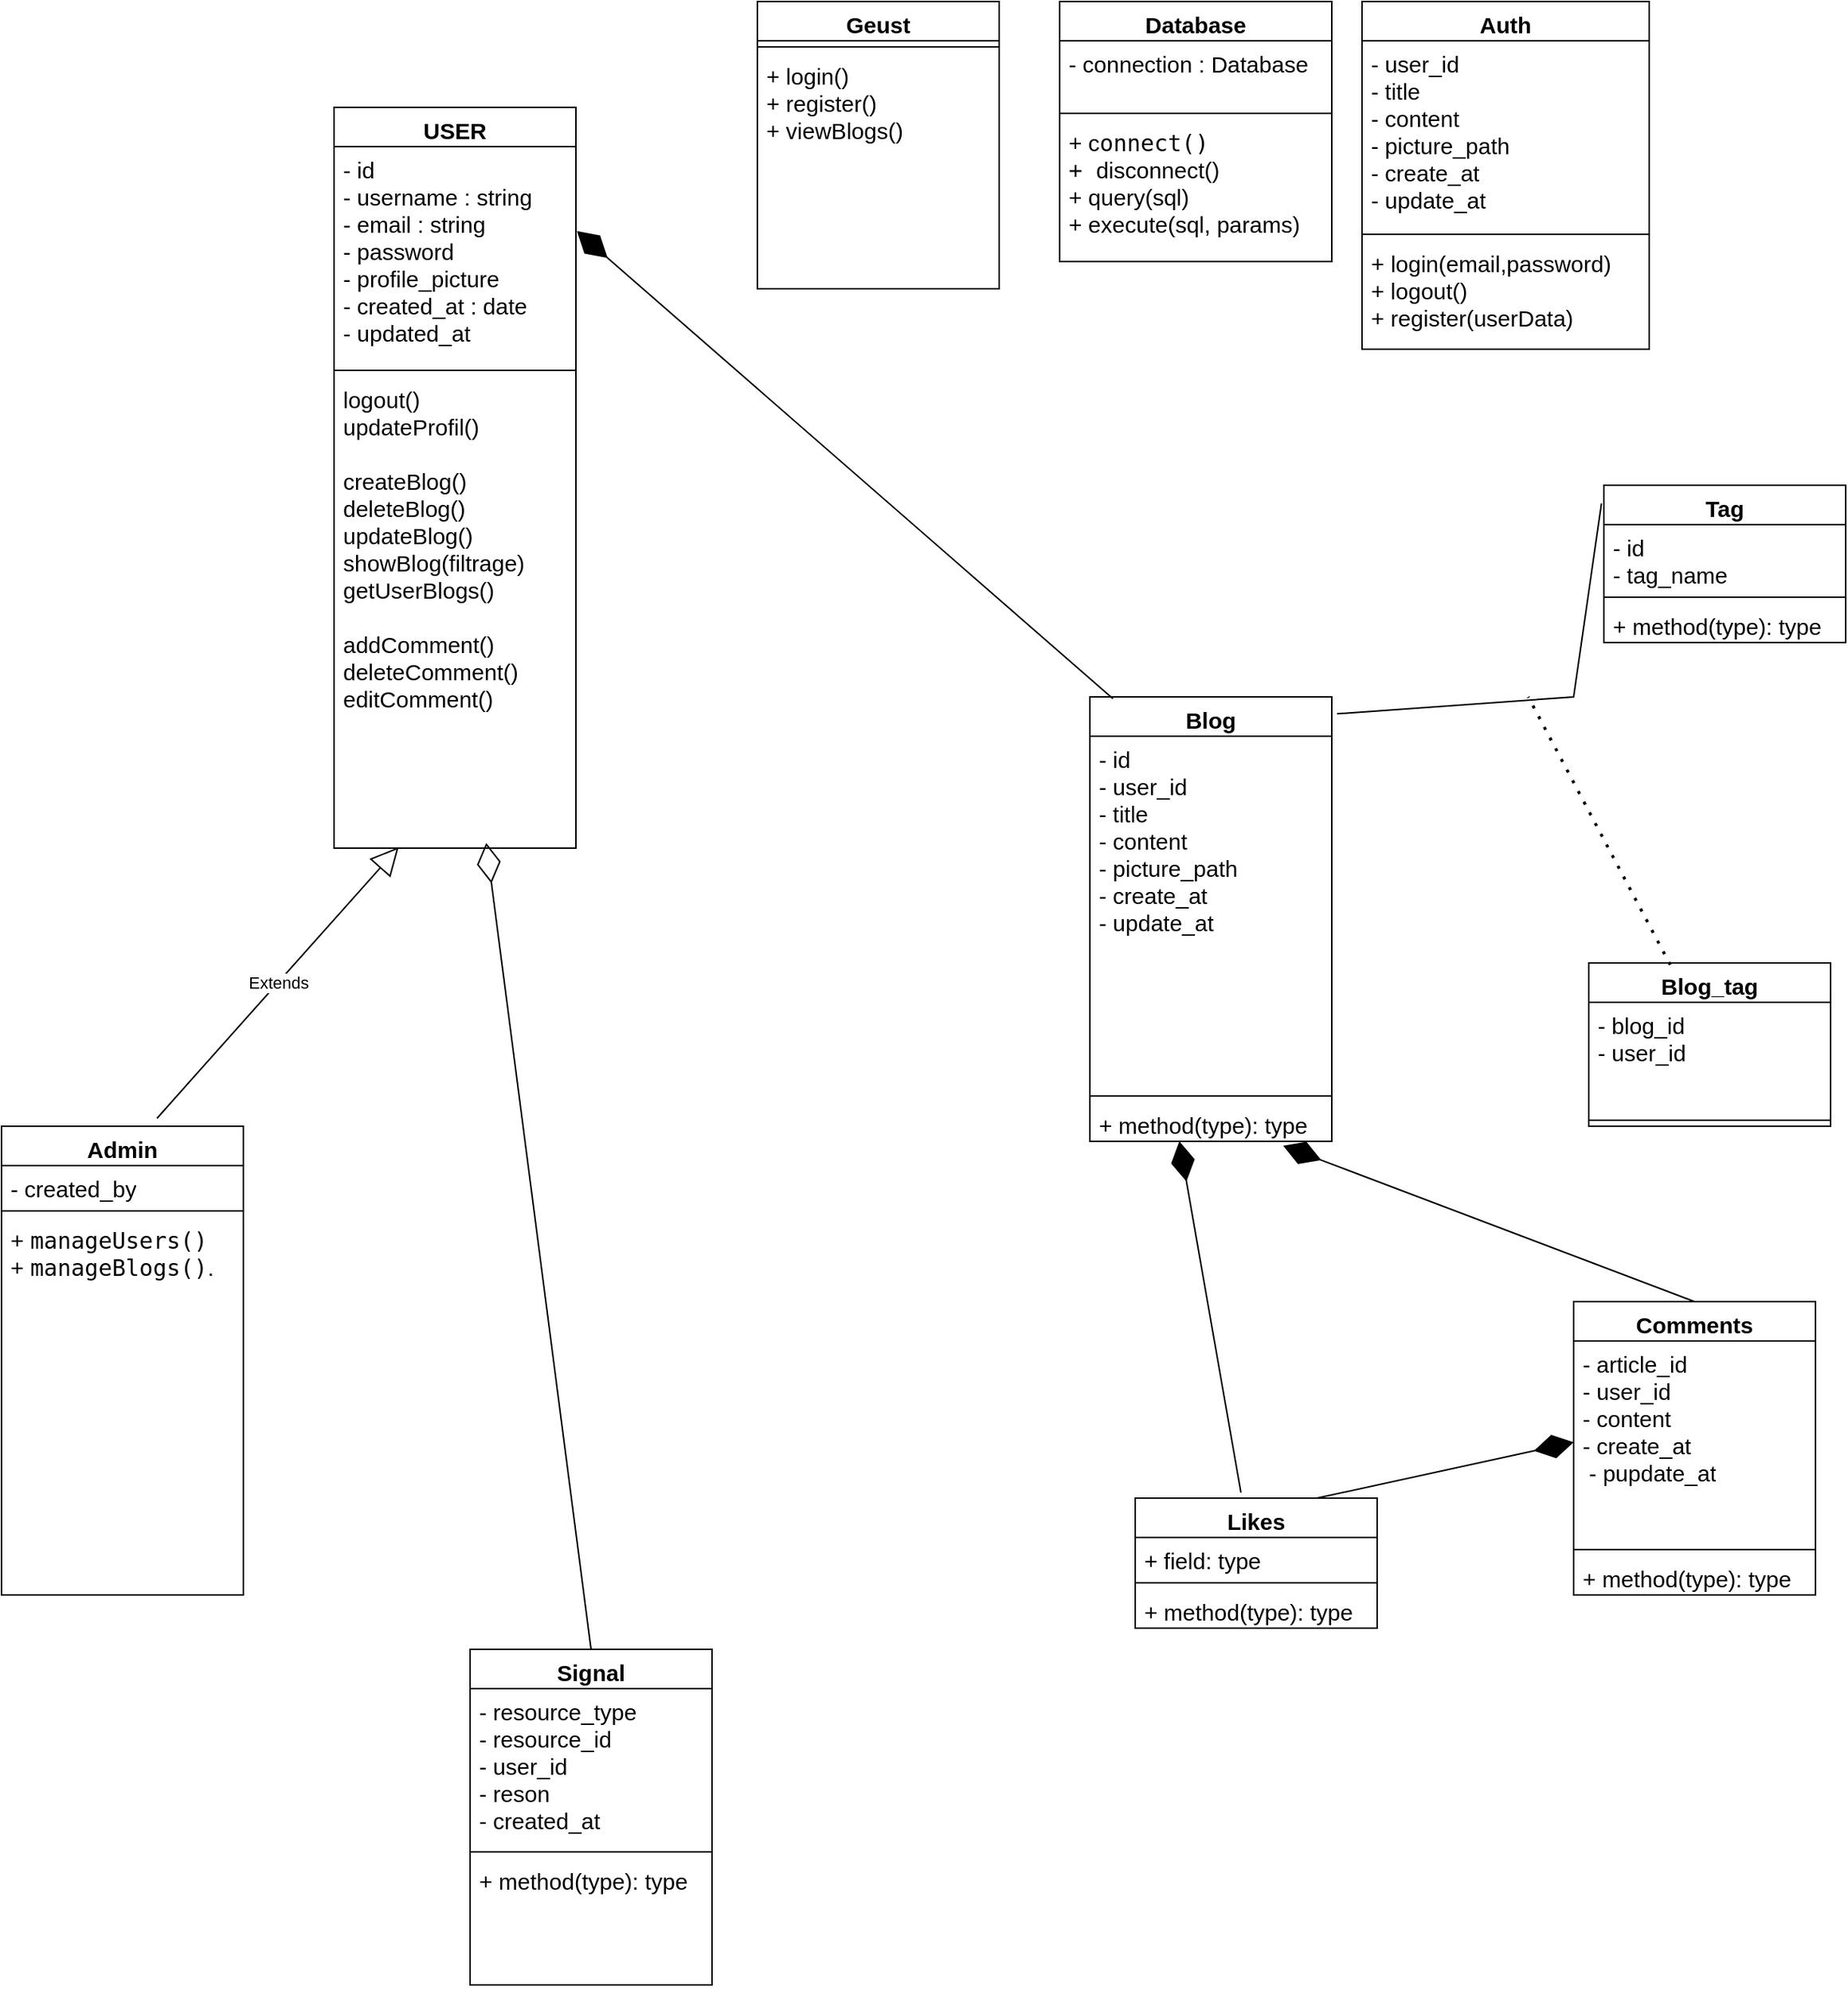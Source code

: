 <mxfile version="26.0.2">
  <diagram id="C5RBs43oDa-KdzZeNtuy" name="Page-1">
    <mxGraphModel dx="1586" dy="1834" grid="1" gridSize="10" guides="1" tooltips="1" connect="1" arrows="1" fold="1" page="1" pageScale="1" pageWidth="2000" pageHeight="2000" math="0" shadow="0">
      <root>
        <mxCell id="WIyWlLk6GJQsqaUBKTNV-0" />
        <mxCell id="WIyWlLk6GJQsqaUBKTNV-1" parent="WIyWlLk6GJQsqaUBKTNV-0" />
        <mxCell id="yg45glwbb_iOi49nHkMK-54" value="USER" style="swimlane;fontStyle=1;align=center;verticalAlign=top;childLayout=stackLayout;horizontal=1;startSize=26;horizontalStack=0;resizeParent=1;resizeParentMax=0;resizeLast=0;collapsible=1;marginBottom=0;whiteSpace=wrap;html=1;fontSize=15;" parent="WIyWlLk6GJQsqaUBKTNV-1" vertex="1">
          <mxGeometry x="240" y="70" width="160" height="490" as="geometry" />
        </mxCell>
        <mxCell id="yg45glwbb_iOi49nHkMK-55" value="&lt;div&gt;- id&lt;/div&gt;- username : string&lt;div&gt;- email : string&lt;/div&gt;&lt;div&gt;- password&lt;/div&gt;&lt;div&gt;- profile_picture&lt;/div&gt;&lt;div&gt;- created_at : date&lt;/div&gt;&lt;div&gt;- updated_at&lt;/div&gt;&lt;div&gt;&lt;br&gt;&lt;/div&gt;" style="text;strokeColor=none;fillColor=none;align=left;verticalAlign=top;spacingLeft=4;spacingRight=4;overflow=hidden;rotatable=0;points=[[0,0.5],[1,0.5]];portConstraint=eastwest;whiteSpace=wrap;html=1;fontSize=15;" parent="yg45glwbb_iOi49nHkMK-54" vertex="1">
          <mxGeometry y="26" width="160" height="144" as="geometry" />
        </mxCell>
        <mxCell id="yg45glwbb_iOi49nHkMK-56" value="" style="line;strokeWidth=1;fillColor=none;align=left;verticalAlign=middle;spacingTop=-1;spacingLeft=3;spacingRight=3;rotatable=0;labelPosition=right;points=[];portConstraint=eastwest;strokeColor=inherit;fontSize=15;" parent="yg45glwbb_iOi49nHkMK-54" vertex="1">
          <mxGeometry y="170" width="160" height="8" as="geometry" />
        </mxCell>
        <mxCell id="yg45glwbb_iOi49nHkMK-57" value="&lt;div&gt;logout()&lt;/div&gt;&lt;div&gt;updateProfil()&lt;/div&gt;&lt;div&gt;&lt;br&gt;&lt;/div&gt;&lt;div&gt;createBlog()&lt;/div&gt;&lt;div&gt;deleteBlog()&lt;/div&gt;&lt;div&gt;updateBlog()&lt;/div&gt;&lt;div&gt;showBlog(filtrage)&lt;/div&gt;&lt;div&gt;getUserBlogs()&lt;/div&gt;&lt;div&gt;&lt;br&gt;&lt;/div&gt;&lt;div&gt;addComment()&lt;/div&gt;&lt;div&gt;deleteComment()&lt;/div&gt;&lt;div&gt;editComment()&lt;/div&gt;" style="text;strokeColor=none;fillColor=none;align=left;verticalAlign=top;spacingLeft=4;spacingRight=4;overflow=hidden;rotatable=0;points=[[0,0.5],[1,0.5]];portConstraint=eastwest;whiteSpace=wrap;html=1;fontSize=15;" parent="yg45glwbb_iOi49nHkMK-54" vertex="1">
          <mxGeometry y="178" width="160" height="312" as="geometry" />
        </mxCell>
        <mxCell id="yg45glwbb_iOi49nHkMK-58" value="Admin" style="swimlane;fontStyle=1;align=center;verticalAlign=top;childLayout=stackLayout;horizontal=1;startSize=26;horizontalStack=0;resizeParent=1;resizeParentMax=0;resizeLast=0;collapsible=1;marginBottom=0;whiteSpace=wrap;html=1;fontSize=15;" parent="WIyWlLk6GJQsqaUBKTNV-1" vertex="1">
          <mxGeometry x="20" y="744" width="160" height="310" as="geometry" />
        </mxCell>
        <mxCell id="yg45glwbb_iOi49nHkMK-59" value="- created_by" style="text;strokeColor=none;fillColor=none;align=left;verticalAlign=top;spacingLeft=4;spacingRight=4;overflow=hidden;rotatable=0;points=[[0,0.5],[1,0.5]];portConstraint=eastwest;whiteSpace=wrap;html=1;fontSize=15;" parent="yg45glwbb_iOi49nHkMK-58" vertex="1">
          <mxGeometry y="26" width="160" height="26" as="geometry" />
        </mxCell>
        <mxCell id="yg45glwbb_iOi49nHkMK-60" value="" style="line;strokeWidth=1;fillColor=none;align=left;verticalAlign=middle;spacingTop=-1;spacingLeft=3;spacingRight=3;rotatable=0;labelPosition=right;points=[];portConstraint=eastwest;strokeColor=inherit;fontSize=15;" parent="yg45glwbb_iOi49nHkMK-58" vertex="1">
          <mxGeometry y="52" width="160" height="8" as="geometry" />
        </mxCell>
        <mxCell id="yg45glwbb_iOi49nHkMK-61" value="+&amp;nbsp;&lt;code&gt;manageUsers()&lt;/code&gt;&lt;div&gt;+&amp;nbsp;&lt;code&gt;manageBlogs()&lt;/code&gt;.&lt;/div&gt;" style="text;strokeColor=none;fillColor=none;align=left;verticalAlign=top;spacingLeft=4;spacingRight=4;overflow=hidden;rotatable=0;points=[[0,0.5],[1,0.5]];portConstraint=eastwest;whiteSpace=wrap;html=1;fontSize=15;" parent="yg45glwbb_iOi49nHkMK-58" vertex="1">
          <mxGeometry y="60" width="160" height="250" as="geometry" />
        </mxCell>
        <mxCell id="yg45glwbb_iOi49nHkMK-62" value="Blog" style="swimlane;fontStyle=1;align=center;verticalAlign=top;childLayout=stackLayout;horizontal=1;startSize=26;horizontalStack=0;resizeParent=1;resizeParentMax=0;resizeLast=0;collapsible=1;marginBottom=0;whiteSpace=wrap;html=1;fontSize=15;" parent="WIyWlLk6GJQsqaUBKTNV-1" vertex="1">
          <mxGeometry x="740" y="460" width="160" height="294" as="geometry" />
        </mxCell>
        <mxCell id="yg45glwbb_iOi49nHkMK-63" value="&lt;div&gt;- id&lt;/div&gt;- user_id&lt;div&gt;- title&lt;/div&gt;&lt;div&gt;- content&lt;/div&gt;&lt;div&gt;- picture_path&lt;/div&gt;&lt;div&gt;- create_at&lt;/div&gt;&lt;div&gt;- update_at&lt;/div&gt;" style="text;strokeColor=none;fillColor=none;align=left;verticalAlign=top;spacingLeft=4;spacingRight=4;overflow=hidden;rotatable=0;points=[[0,0.5],[1,0.5]];portConstraint=eastwest;whiteSpace=wrap;html=1;fontSize=15;" parent="yg45glwbb_iOi49nHkMK-62" vertex="1">
          <mxGeometry y="26" width="160" height="234" as="geometry" />
        </mxCell>
        <mxCell id="yg45glwbb_iOi49nHkMK-64" value="" style="line;strokeWidth=1;fillColor=none;align=left;verticalAlign=middle;spacingTop=-1;spacingLeft=3;spacingRight=3;rotatable=0;labelPosition=right;points=[];portConstraint=eastwest;strokeColor=inherit;fontSize=15;" parent="yg45glwbb_iOi49nHkMK-62" vertex="1">
          <mxGeometry y="260" width="160" height="8" as="geometry" />
        </mxCell>
        <mxCell id="yg45glwbb_iOi49nHkMK-65" value="+ method(type): type" style="text;strokeColor=none;fillColor=none;align=left;verticalAlign=top;spacingLeft=4;spacingRight=4;overflow=hidden;rotatable=0;points=[[0,0.5],[1,0.5]];portConstraint=eastwest;whiteSpace=wrap;html=1;fontSize=15;" parent="yg45glwbb_iOi49nHkMK-62" vertex="1">
          <mxGeometry y="268" width="160" height="26" as="geometry" />
        </mxCell>
        <mxCell id="yg45glwbb_iOi49nHkMK-66" value="Comments" style="swimlane;fontStyle=1;align=center;verticalAlign=top;childLayout=stackLayout;horizontal=1;startSize=26;horizontalStack=0;resizeParent=1;resizeParentMax=0;resizeLast=0;collapsible=1;marginBottom=0;whiteSpace=wrap;html=1;fontSize=15;" parent="WIyWlLk6GJQsqaUBKTNV-1" vertex="1">
          <mxGeometry x="1060" y="860" width="160" height="194" as="geometry" />
        </mxCell>
        <mxCell id="yg45glwbb_iOi49nHkMK-67" value="- article_id&lt;div&gt;- user_id&lt;/div&gt;&lt;div&gt;- content&lt;/div&gt;&lt;div&gt;- create_at&lt;/div&gt;&lt;div&gt;&amp;nbsp;- pupdate_at&lt;/div&gt;&lt;div&gt;&lt;br&gt;&lt;/div&gt;" style="text;strokeColor=none;fillColor=none;align=left;verticalAlign=top;spacingLeft=4;spacingRight=4;overflow=hidden;rotatable=0;points=[[0,0.5],[1,0.5]];portConstraint=eastwest;whiteSpace=wrap;html=1;fontSize=15;" parent="yg45glwbb_iOi49nHkMK-66" vertex="1">
          <mxGeometry y="26" width="160" height="134" as="geometry" />
        </mxCell>
        <mxCell id="yg45glwbb_iOi49nHkMK-68" value="" style="line;strokeWidth=1;fillColor=none;align=left;verticalAlign=middle;spacingTop=-1;spacingLeft=3;spacingRight=3;rotatable=0;labelPosition=right;points=[];portConstraint=eastwest;strokeColor=inherit;fontSize=15;" parent="yg45glwbb_iOi49nHkMK-66" vertex="1">
          <mxGeometry y="160" width="160" height="8" as="geometry" />
        </mxCell>
        <mxCell id="yg45glwbb_iOi49nHkMK-69" value="+ method(type): type" style="text;strokeColor=none;fillColor=none;align=left;verticalAlign=top;spacingLeft=4;spacingRight=4;overflow=hidden;rotatable=0;points=[[0,0.5],[1,0.5]];portConstraint=eastwest;whiteSpace=wrap;html=1;fontSize=15;" parent="yg45glwbb_iOi49nHkMK-66" vertex="1">
          <mxGeometry y="168" width="160" height="26" as="geometry" />
        </mxCell>
        <mxCell id="yg45glwbb_iOi49nHkMK-70" value="Likes" style="swimlane;fontStyle=1;align=center;verticalAlign=top;childLayout=stackLayout;horizontal=1;startSize=26;horizontalStack=0;resizeParent=1;resizeParentMax=0;resizeLast=0;collapsible=1;marginBottom=0;whiteSpace=wrap;html=1;fontSize=15;" parent="WIyWlLk6GJQsqaUBKTNV-1" vertex="1">
          <mxGeometry x="770" y="990" width="160" height="86" as="geometry" />
        </mxCell>
        <mxCell id="yg45glwbb_iOi49nHkMK-71" value="+ field: type" style="text;strokeColor=none;fillColor=none;align=left;verticalAlign=top;spacingLeft=4;spacingRight=4;overflow=hidden;rotatable=0;points=[[0,0.5],[1,0.5]];portConstraint=eastwest;whiteSpace=wrap;html=1;fontSize=15;" parent="yg45glwbb_iOi49nHkMK-70" vertex="1">
          <mxGeometry y="26" width="160" height="26" as="geometry" />
        </mxCell>
        <mxCell id="yg45glwbb_iOi49nHkMK-72" value="" style="line;strokeWidth=1;fillColor=none;align=left;verticalAlign=middle;spacingTop=-1;spacingLeft=3;spacingRight=3;rotatable=0;labelPosition=right;points=[];portConstraint=eastwest;strokeColor=inherit;fontSize=15;" parent="yg45glwbb_iOi49nHkMK-70" vertex="1">
          <mxGeometry y="52" width="160" height="8" as="geometry" />
        </mxCell>
        <mxCell id="yg45glwbb_iOi49nHkMK-73" value="+ method(type): type" style="text;strokeColor=none;fillColor=none;align=left;verticalAlign=top;spacingLeft=4;spacingRight=4;overflow=hidden;rotatable=0;points=[[0,0.5],[1,0.5]];portConstraint=eastwest;whiteSpace=wrap;html=1;fontSize=15;" parent="yg45glwbb_iOi49nHkMK-70" vertex="1">
          <mxGeometry y="60" width="160" height="26" as="geometry" />
        </mxCell>
        <mxCell id="yg45glwbb_iOi49nHkMK-74" value="" style="endArrow=diamondThin;endFill=1;endSize=24;html=1;rounded=0;entryX=0.37;entryY=0.997;entryDx=0;entryDy=0;entryPerimeter=0;exitX=0.437;exitY=-0.043;exitDx=0;exitDy=0;exitPerimeter=0;" parent="WIyWlLk6GJQsqaUBKTNV-1" source="yg45glwbb_iOi49nHkMK-70" target="yg45glwbb_iOi49nHkMK-65" edge="1">
          <mxGeometry width="160" relative="1" as="geometry">
            <mxPoint x="730" y="290" as="sourcePoint" />
            <mxPoint x="890" y="290" as="targetPoint" />
          </mxGeometry>
        </mxCell>
        <mxCell id="yg45glwbb_iOi49nHkMK-75" value="" style="endArrow=diamondThin;endFill=1;endSize=24;html=1;rounded=0;entryX=0.799;entryY=1.11;entryDx=0;entryDy=0;entryPerimeter=0;exitX=0.5;exitY=0;exitDx=0;exitDy=0;" parent="WIyWlLk6GJQsqaUBKTNV-1" source="yg45glwbb_iOi49nHkMK-66" target="yg45glwbb_iOi49nHkMK-65" edge="1">
          <mxGeometry width="160" relative="1" as="geometry">
            <mxPoint x="1110" y="320" as="sourcePoint" />
            <mxPoint x="1149" y="230" as="targetPoint" />
          </mxGeometry>
        </mxCell>
        <mxCell id="yg45glwbb_iOi49nHkMK-76" value="Extends" style="endArrow=block;endSize=16;endFill=0;html=1;rounded=0;exitX=0.643;exitY=-0.017;exitDx=0;exitDy=0;exitPerimeter=0;entryX=0.267;entryY=0.998;entryDx=0;entryDy=0;entryPerimeter=0;" parent="WIyWlLk6GJQsqaUBKTNV-1" source="yg45glwbb_iOi49nHkMK-58" target="yg45glwbb_iOi49nHkMK-57" edge="1">
          <mxGeometry width="160" relative="1" as="geometry">
            <mxPoint x="730" y="290" as="sourcePoint" />
            <mxPoint x="580" y="200" as="targetPoint" />
          </mxGeometry>
        </mxCell>
        <mxCell id="yg45glwbb_iOi49nHkMK-78" value="Tag" style="swimlane;fontStyle=1;align=center;verticalAlign=top;childLayout=stackLayout;horizontal=1;startSize=26;horizontalStack=0;resizeParent=1;resizeParentMax=0;resizeLast=0;collapsible=1;marginBottom=0;whiteSpace=wrap;html=1;fontSize=15;" parent="WIyWlLk6GJQsqaUBKTNV-1" vertex="1">
          <mxGeometry x="1080" y="320" width="160" height="104" as="geometry" />
        </mxCell>
        <mxCell id="yg45glwbb_iOi49nHkMK-79" value="&lt;div&gt;- id&lt;/div&gt;- tag_name" style="text;strokeColor=none;fillColor=none;align=left;verticalAlign=top;spacingLeft=4;spacingRight=4;overflow=hidden;rotatable=0;points=[[0,0.5],[1,0.5]];portConstraint=eastwest;whiteSpace=wrap;html=1;fontSize=15;" parent="yg45glwbb_iOi49nHkMK-78" vertex="1">
          <mxGeometry y="26" width="160" height="44" as="geometry" />
        </mxCell>
        <mxCell id="yg45glwbb_iOi49nHkMK-80" value="" style="line;strokeWidth=1;fillColor=none;align=left;verticalAlign=middle;spacingTop=-1;spacingLeft=3;spacingRight=3;rotatable=0;labelPosition=right;points=[];portConstraint=eastwest;strokeColor=inherit;fontSize=15;" parent="yg45glwbb_iOi49nHkMK-78" vertex="1">
          <mxGeometry y="70" width="160" height="8" as="geometry" />
        </mxCell>
        <mxCell id="yg45glwbb_iOi49nHkMK-81" value="+ method(type): type" style="text;strokeColor=none;fillColor=none;align=left;verticalAlign=top;spacingLeft=4;spacingRight=4;overflow=hidden;rotatable=0;points=[[0,0.5],[1,0.5]];portConstraint=eastwest;whiteSpace=wrap;html=1;fontSize=15;" parent="yg45glwbb_iOi49nHkMK-78" vertex="1">
          <mxGeometry y="78" width="160" height="26" as="geometry" />
        </mxCell>
        <mxCell id="yg45glwbb_iOi49nHkMK-82" value="Blog_tag" style="swimlane;fontStyle=1;align=center;verticalAlign=top;childLayout=stackLayout;horizontal=1;startSize=26;horizontalStack=0;resizeParent=1;resizeParentMax=0;resizeLast=0;collapsible=1;marginBottom=0;whiteSpace=wrap;html=1;fontSize=15;" parent="WIyWlLk6GJQsqaUBKTNV-1" vertex="1">
          <mxGeometry x="1070" y="636" width="160" height="108" as="geometry" />
        </mxCell>
        <mxCell id="yg45glwbb_iOi49nHkMK-83" value="- blog_id&lt;div&gt;- user_id&lt;/div&gt;" style="text;strokeColor=none;fillColor=none;align=left;verticalAlign=top;spacingLeft=4;spacingRight=4;overflow=hidden;rotatable=0;points=[[0,0.5],[1,0.5]];portConstraint=eastwest;whiteSpace=wrap;html=1;fontSize=15;" parent="yg45glwbb_iOi49nHkMK-82" vertex="1">
          <mxGeometry y="26" width="160" height="74" as="geometry" />
        </mxCell>
        <mxCell id="yg45glwbb_iOi49nHkMK-84" value="" style="line;strokeWidth=1;fillColor=none;align=left;verticalAlign=middle;spacingTop=-1;spacingLeft=3;spacingRight=3;rotatable=0;labelPosition=right;points=[];portConstraint=eastwest;strokeColor=inherit;fontSize=15;" parent="yg45glwbb_iOi49nHkMK-82" vertex="1">
          <mxGeometry y="100" width="160" height="8" as="geometry" />
        </mxCell>
        <mxCell id="ATo29WEv9MndZiHiaw19-0" value="" style="endArrow=diamondThin;endFill=1;endSize=24;html=1;rounded=0;exitX=0.75;exitY=0;exitDx=0;exitDy=0;entryX=0;entryY=0.5;entryDx=0;entryDy=0;" parent="WIyWlLk6GJQsqaUBKTNV-1" source="yg45glwbb_iOi49nHkMK-70" target="yg45glwbb_iOi49nHkMK-67" edge="1">
          <mxGeometry width="160" relative="1" as="geometry">
            <mxPoint x="950" y="330" as="sourcePoint" />
            <mxPoint x="1140" y="550" as="targetPoint" />
          </mxGeometry>
        </mxCell>
        <mxCell id="ATo29WEv9MndZiHiaw19-1" value="Signal" style="swimlane;fontStyle=1;align=center;verticalAlign=top;childLayout=stackLayout;horizontal=1;startSize=26;horizontalStack=0;resizeParent=1;resizeParentMax=0;resizeLast=0;collapsible=1;marginBottom=0;whiteSpace=wrap;html=1;fontSize=15;" parent="WIyWlLk6GJQsqaUBKTNV-1" vertex="1">
          <mxGeometry x="330" y="1090" width="160" height="222" as="geometry" />
        </mxCell>
        <mxCell id="ATo29WEv9MndZiHiaw19-2" value="- resource_type&lt;div&gt;- resource_id&lt;/div&gt;&lt;div&gt;- user_id&lt;/div&gt;&lt;div&gt;- reson&amp;nbsp;&lt;/div&gt;&lt;div&gt;- created_at&lt;/div&gt;" style="text;strokeColor=none;fillColor=none;align=left;verticalAlign=top;spacingLeft=4;spacingRight=4;overflow=hidden;rotatable=0;points=[[0,0.5],[1,0.5]];portConstraint=eastwest;whiteSpace=wrap;html=1;fontSize=15;" parent="ATo29WEv9MndZiHiaw19-1" vertex="1">
          <mxGeometry y="26" width="160" height="104" as="geometry" />
        </mxCell>
        <mxCell id="ATo29WEv9MndZiHiaw19-3" value="" style="line;strokeWidth=1;fillColor=none;align=left;verticalAlign=middle;spacingTop=-1;spacingLeft=3;spacingRight=3;rotatable=0;labelPosition=right;points=[];portConstraint=eastwest;strokeColor=inherit;fontSize=15;" parent="ATo29WEv9MndZiHiaw19-1" vertex="1">
          <mxGeometry y="130" width="160" height="8" as="geometry" />
        </mxCell>
        <mxCell id="ATo29WEv9MndZiHiaw19-4" value="+ method(type): type" style="text;strokeColor=none;fillColor=none;align=left;verticalAlign=top;spacingLeft=4;spacingRight=4;overflow=hidden;rotatable=0;points=[[0,0.5],[1,0.5]];portConstraint=eastwest;whiteSpace=wrap;html=1;fontSize=15;" parent="ATo29WEv9MndZiHiaw19-1" vertex="1">
          <mxGeometry y="138" width="160" height="84" as="geometry" />
        </mxCell>
        <mxCell id="ATo29WEv9MndZiHiaw19-7" value="" style="endArrow=none;html=1;rounded=0;entryX=-0.01;entryY=0.116;entryDx=0;entryDy=0;entryPerimeter=0;exitX=1.022;exitY=0.038;exitDx=0;exitDy=0;exitPerimeter=0;" parent="WIyWlLk6GJQsqaUBKTNV-1" source="yg45glwbb_iOi49nHkMK-62" target="yg45glwbb_iOi49nHkMK-78" edge="1">
          <mxGeometry width="50" height="50" relative="1" as="geometry">
            <mxPoint x="990" y="680" as="sourcePoint" />
            <mxPoint x="1210" y="630" as="targetPoint" />
            <Array as="points">
              <mxPoint x="1060" y="460" />
            </Array>
          </mxGeometry>
        </mxCell>
        <mxCell id="ATo29WEv9MndZiHiaw19-8" value="" style="endArrow=none;dashed=1;html=1;dashPattern=1 3;strokeWidth=2;rounded=0;exitX=0.337;exitY=0.011;exitDx=0;exitDy=0;exitPerimeter=0;" parent="WIyWlLk6GJQsqaUBKTNV-1" source="yg45glwbb_iOi49nHkMK-82" edge="1">
          <mxGeometry width="50" height="50" relative="1" as="geometry">
            <mxPoint x="1050" y="680" as="sourcePoint" />
            <mxPoint x="1030" y="460" as="targetPoint" />
          </mxGeometry>
        </mxCell>
        <mxCell id="ATo29WEv9MndZiHiaw19-11" value="Database" style="swimlane;fontStyle=1;align=center;verticalAlign=top;childLayout=stackLayout;horizontal=1;startSize=26;horizontalStack=0;resizeParent=1;resizeParentMax=0;resizeLast=0;collapsible=1;marginBottom=0;whiteSpace=wrap;html=1;fontSize=15;" parent="WIyWlLk6GJQsqaUBKTNV-1" vertex="1">
          <mxGeometry x="720" width="180" height="172" as="geometry" />
        </mxCell>
        <mxCell id="ATo29WEv9MndZiHiaw19-12" value="- connection : Database" style="text;strokeColor=none;fillColor=none;align=left;verticalAlign=top;spacingLeft=4;spacingRight=4;overflow=hidden;rotatable=0;points=[[0,0.5],[1,0.5]];portConstraint=eastwest;whiteSpace=wrap;html=1;fontSize=15;" parent="ATo29WEv9MndZiHiaw19-11" vertex="1">
          <mxGeometry y="26" width="180" height="44" as="geometry" />
        </mxCell>
        <mxCell id="ATo29WEv9MndZiHiaw19-13" value="" style="line;strokeWidth=1;fillColor=none;align=left;verticalAlign=middle;spacingTop=-1;spacingLeft=3;spacingRight=3;rotatable=0;labelPosition=right;points=[];portConstraint=eastwest;strokeColor=inherit;fontSize=15;" parent="ATo29WEv9MndZiHiaw19-11" vertex="1">
          <mxGeometry y="70" width="180" height="8" as="geometry" />
        </mxCell>
        <mxCell id="ATo29WEv9MndZiHiaw19-14" value="+ c&lt;code style=&quot;color: light-dark(rgb(0, 0, 0), rgb(255, 255, 255)); background-color: transparent;&quot;&gt;onnect()&lt;/code&gt;&lt;div&gt;&lt;code style=&quot;background-color: transparent; color: light-dark(rgb(0, 0, 0), rgb(255, 255, 255));&quot;&gt;+&amp;nbsp;&lt;/code&gt;&lt;span style=&quot;background-color: transparent; color: light-dark(rgb(0, 0, 0), rgb(255, 255, 255));&quot;&gt;disconnect()&lt;/span&gt;&lt;/div&gt;&lt;div&gt;&lt;span style=&quot;background-color: transparent; color: light-dark(rgb(0, 0, 0), rgb(255, 255, 255));&quot;&gt;+ query(sql)&lt;/span&gt;&lt;/div&gt;&lt;div&gt;&lt;span style=&quot;background-color: transparent; color: light-dark(rgb(0, 0, 0), rgb(255, 255, 255));&quot;&gt;+ execute(sql, params)&lt;/span&gt;&lt;/div&gt;" style="text;strokeColor=none;fillColor=none;align=left;verticalAlign=top;spacingLeft=4;spacingRight=4;overflow=hidden;rotatable=0;points=[[0,0.5],[1,0.5]];portConstraint=eastwest;whiteSpace=wrap;html=1;fontSize=15;" parent="ATo29WEv9MndZiHiaw19-11" vertex="1">
          <mxGeometry y="78" width="180" height="94" as="geometry" />
        </mxCell>
        <mxCell id="ATo29WEv9MndZiHiaw19-15" value="Auth" style="swimlane;fontStyle=1;align=center;verticalAlign=top;childLayout=stackLayout;horizontal=1;startSize=26;horizontalStack=0;resizeParent=1;resizeParentMax=0;resizeLast=0;collapsible=1;marginBottom=0;whiteSpace=wrap;html=1;fontSize=15;" parent="WIyWlLk6GJQsqaUBKTNV-1" vertex="1">
          <mxGeometry x="920" width="190" height="230" as="geometry" />
        </mxCell>
        <mxCell id="ATo29WEv9MndZiHiaw19-16" value="- user_id&lt;div&gt;- title&lt;/div&gt;&lt;div&gt;- content&lt;/div&gt;&lt;div&gt;- picture_path&lt;/div&gt;&lt;div&gt;- create_at&lt;/div&gt;&lt;div&gt;- update_at&lt;/div&gt;" style="text;strokeColor=none;fillColor=none;align=left;verticalAlign=top;spacingLeft=4;spacingRight=4;overflow=hidden;rotatable=0;points=[[0,0.5],[1,0.5]];portConstraint=eastwest;whiteSpace=wrap;html=1;fontSize=15;" parent="ATo29WEv9MndZiHiaw19-15" vertex="1">
          <mxGeometry y="26" width="190" height="124" as="geometry" />
        </mxCell>
        <mxCell id="ATo29WEv9MndZiHiaw19-17" value="" style="line;strokeWidth=1;fillColor=none;align=left;verticalAlign=middle;spacingTop=-1;spacingLeft=3;spacingRight=3;rotatable=0;labelPosition=right;points=[];portConstraint=eastwest;strokeColor=inherit;fontSize=15;" parent="ATo29WEv9MndZiHiaw19-15" vertex="1">
          <mxGeometry y="150" width="190" height="8" as="geometry" />
        </mxCell>
        <mxCell id="ATo29WEv9MndZiHiaw19-18" value="+&amp;nbsp;&lt;span style=&quot;color: light-dark(rgb(0, 0, 0), rgb(255, 255, 255)); background-color: transparent;&quot;&gt;login(email,password)&lt;/span&gt;&lt;div&gt;&lt;span style=&quot;background-color: transparent; color: light-dark(rgb(0, 0, 0), rgb(255, 255, 255));&quot;&gt;+ logout()&lt;/span&gt;&lt;/div&gt;&lt;div&gt;&lt;span style=&quot;background-color: transparent; color: light-dark(rgb(0, 0, 0), rgb(255, 255, 255));&quot;&gt;+ register(userData)&lt;/span&gt;&lt;/div&gt;" style="text;strokeColor=none;fillColor=none;align=left;verticalAlign=top;spacingLeft=4;spacingRight=4;overflow=hidden;rotatable=0;points=[[0,0.5],[1,0.5]];portConstraint=eastwest;whiteSpace=wrap;html=1;fontSize=15;" parent="ATo29WEv9MndZiHiaw19-15" vertex="1">
          <mxGeometry y="158" width="190" height="72" as="geometry" />
        </mxCell>
        <mxCell id="ATo29WEv9MndZiHiaw19-19" value="Geust" style="swimlane;fontStyle=1;align=center;verticalAlign=top;childLayout=stackLayout;horizontal=1;startSize=26;horizontalStack=0;resizeParent=1;resizeParentMax=0;resizeLast=0;collapsible=1;marginBottom=0;whiteSpace=wrap;html=1;fontSize=15;" parent="WIyWlLk6GJQsqaUBKTNV-1" vertex="1">
          <mxGeometry x="520" width="160" height="190" as="geometry" />
        </mxCell>
        <mxCell id="ATo29WEv9MndZiHiaw19-21" value="" style="line;strokeWidth=1;fillColor=none;align=left;verticalAlign=middle;spacingTop=-1;spacingLeft=3;spacingRight=3;rotatable=0;labelPosition=right;points=[];portConstraint=eastwest;strokeColor=inherit;fontSize=15;" parent="ATo29WEv9MndZiHiaw19-19" vertex="1">
          <mxGeometry y="26" width="160" height="8" as="geometry" />
        </mxCell>
        <mxCell id="ATo29WEv9MndZiHiaw19-22" value="+ login()&lt;div&gt;+ register()&lt;/div&gt;&lt;div&gt;+ viewBlogs()&lt;/div&gt;" style="text;strokeColor=none;fillColor=none;align=left;verticalAlign=top;spacingLeft=4;spacingRight=4;overflow=hidden;rotatable=0;points=[[0,0.5],[1,0.5]];portConstraint=eastwest;whiteSpace=wrap;html=1;fontSize=15;" parent="ATo29WEv9MndZiHiaw19-19" vertex="1">
          <mxGeometry y="34" width="160" height="156" as="geometry" />
        </mxCell>
        <mxCell id="ATo29WEv9MndZiHiaw19-25" value="" style="endArrow=diamondThin;endFill=1;endSize=24;html=1;rounded=0;exitX=0.095;exitY=0.004;exitDx=0;exitDy=0;exitPerimeter=0;entryX=1.004;entryY=0.388;entryDx=0;entryDy=0;entryPerimeter=0;" parent="WIyWlLk6GJQsqaUBKTNV-1" source="yg45glwbb_iOi49nHkMK-62" target="yg45glwbb_iOi49nHkMK-55" edge="1">
          <mxGeometry width="160" relative="1" as="geometry">
            <mxPoint x="440" y="470" as="sourcePoint" />
            <mxPoint x="430" y="220" as="targetPoint" />
          </mxGeometry>
        </mxCell>
        <mxCell id="ATo29WEv9MndZiHiaw19-26" value="" style="endArrow=diamondThin;endFill=0;endSize=24;html=1;rounded=0;entryX=0.629;entryY=0.989;entryDx=0;entryDy=0;entryPerimeter=0;exitX=0.5;exitY=0;exitDx=0;exitDy=0;" parent="WIyWlLk6GJQsqaUBKTNV-1" source="ATo29WEv9MndZiHiaw19-1" target="yg45glwbb_iOi49nHkMK-57" edge="1">
          <mxGeometry width="160" relative="1" as="geometry">
            <mxPoint x="440" y="780" as="sourcePoint" />
            <mxPoint x="600" y="780" as="targetPoint" />
          </mxGeometry>
        </mxCell>
      </root>
    </mxGraphModel>
  </diagram>
</mxfile>

